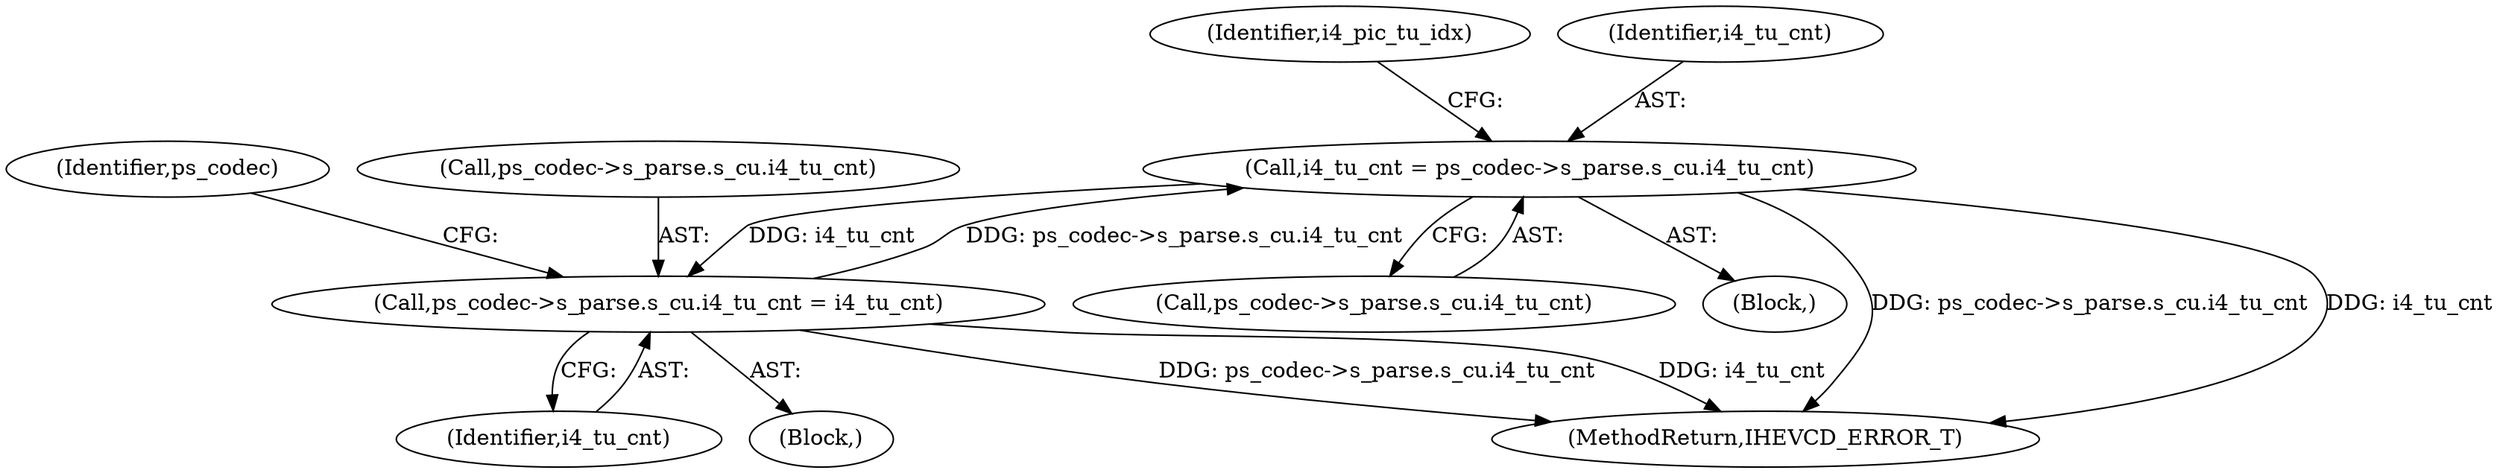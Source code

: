 digraph "0_Android_2b9fb0c2074d370a254b35e2489de2d94943578d@pointer" {
"1001794" [label="(Call,i4_tu_cnt = ps_codec->s_parse.s_cu.i4_tu_cnt)"];
"1001878" [label="(Call,ps_codec->s_parse.s_cu.i4_tu_cnt = i4_tu_cnt)"];
"1001794" [label="(Call,i4_tu_cnt = ps_codec->s_parse.s_cu.i4_tu_cnt)"];
"1001796" [label="(Call,ps_codec->s_parse.s_cu.i4_tu_cnt)"];
"1001805" [label="(Identifier,i4_pic_tu_idx)"];
"1001890" [label="(Identifier,ps_codec)"];
"1001784" [label="(Block,)"];
"1001886" [label="(Identifier,i4_tu_cnt)"];
"1001879" [label="(Call,ps_codec->s_parse.s_cu.i4_tu_cnt)"];
"1001878" [label="(Call,ps_codec->s_parse.s_cu.i4_tu_cnt = i4_tu_cnt)"];
"1001794" [label="(Call,i4_tu_cnt = ps_codec->s_parse.s_cu.i4_tu_cnt)"];
"1001869" [label="(Block,)"];
"1001795" [label="(Identifier,i4_tu_cnt)"];
"1004845" [label="(MethodReturn,IHEVCD_ERROR_T)"];
"1001794" -> "1001784"  [label="AST: "];
"1001794" -> "1001796"  [label="CFG: "];
"1001795" -> "1001794"  [label="AST: "];
"1001796" -> "1001794"  [label="AST: "];
"1001805" -> "1001794"  [label="CFG: "];
"1001794" -> "1004845"  [label="DDG: ps_codec->s_parse.s_cu.i4_tu_cnt"];
"1001794" -> "1004845"  [label="DDG: i4_tu_cnt"];
"1001878" -> "1001794"  [label="DDG: ps_codec->s_parse.s_cu.i4_tu_cnt"];
"1001794" -> "1001878"  [label="DDG: i4_tu_cnt"];
"1001878" -> "1001869"  [label="AST: "];
"1001878" -> "1001886"  [label="CFG: "];
"1001879" -> "1001878"  [label="AST: "];
"1001886" -> "1001878"  [label="AST: "];
"1001890" -> "1001878"  [label="CFG: "];
"1001878" -> "1004845"  [label="DDG: ps_codec->s_parse.s_cu.i4_tu_cnt"];
"1001878" -> "1004845"  [label="DDG: i4_tu_cnt"];
}
